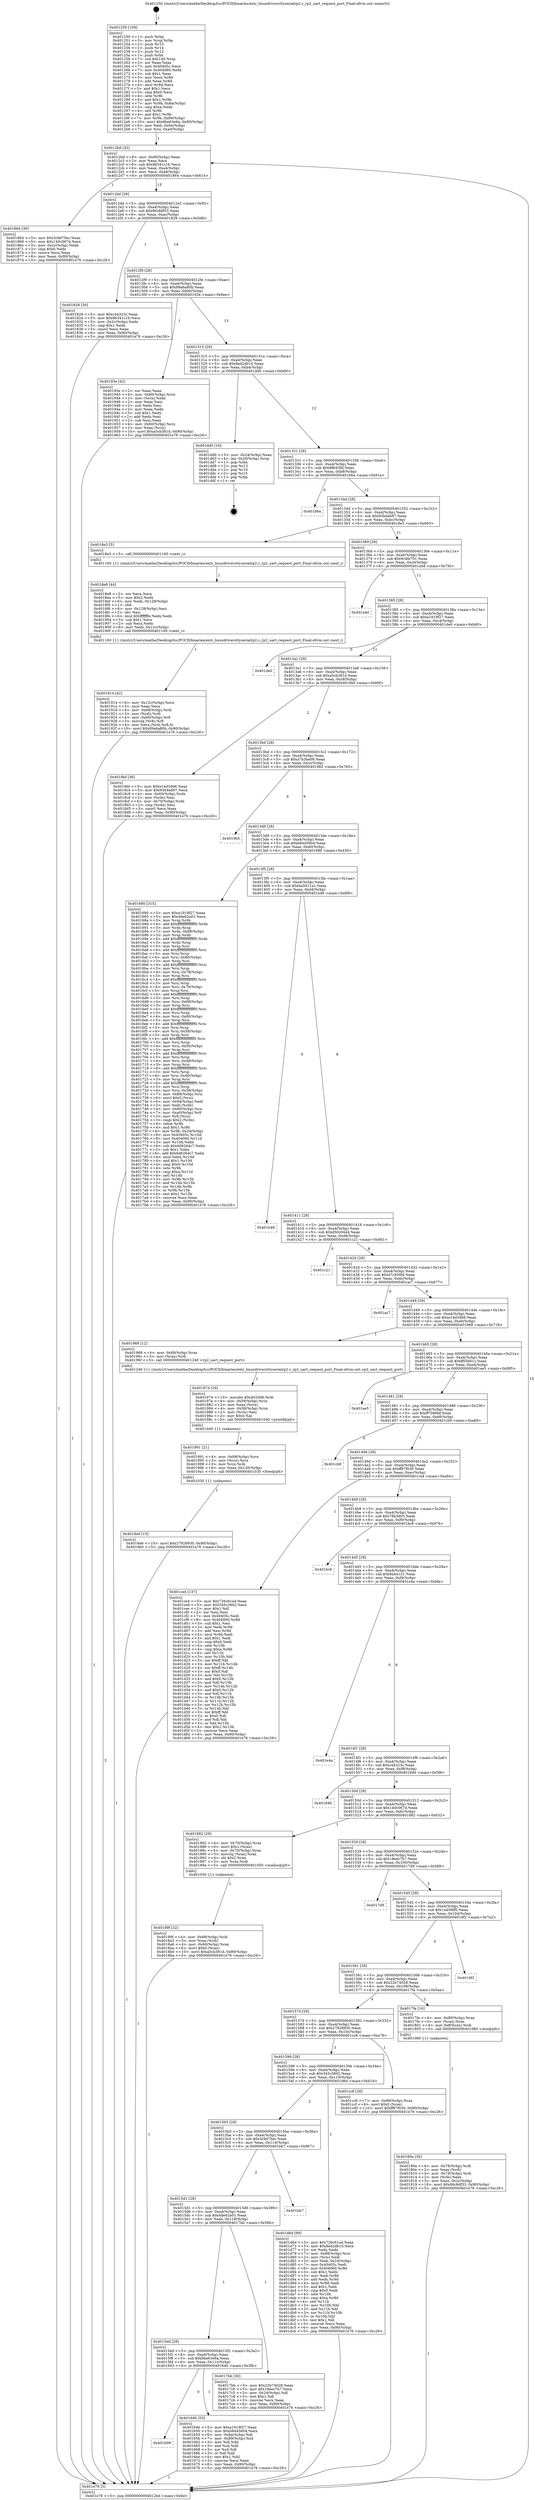 digraph "0x401250" {
  label = "0x401250 (/mnt/c/Users/mathe/Desktop/tcc/POCII/binaries/extr_linuxdriversttyserialrp2.c_rp2_uart_request_port_Final-ollvm.out::main(0))"
  labelloc = "t"
  node[shape=record]

  Entry [label="",width=0.3,height=0.3,shape=circle,fillcolor=black,style=filled]
  "0x4012bd" [label="{
     0x4012bd [32]\l
     | [instrs]\l
     &nbsp;&nbsp;0x4012bd \<+6\>: mov -0x90(%rbp),%eax\l
     &nbsp;&nbsp;0x4012c3 \<+2\>: mov %eax,%ecx\l
     &nbsp;&nbsp;0x4012c5 \<+6\>: sub $0x86341c16,%ecx\l
     &nbsp;&nbsp;0x4012cb \<+6\>: mov %eax,-0xa4(%rbp)\l
     &nbsp;&nbsp;0x4012d1 \<+6\>: mov %ecx,-0xa8(%rbp)\l
     &nbsp;&nbsp;0x4012d7 \<+6\>: je 0000000000401864 \<main+0x614\>\l
  }"]
  "0x401864" [label="{
     0x401864 [30]\l
     | [instrs]\l
     &nbsp;&nbsp;0x401864 \<+5\>: mov $0x3c9d75ec,%eax\l
     &nbsp;&nbsp;0x401869 \<+5\>: mov $0x140c067d,%ecx\l
     &nbsp;&nbsp;0x40186e \<+3\>: mov -0x2c(%rbp),%edx\l
     &nbsp;&nbsp;0x401871 \<+3\>: cmp $0x0,%edx\l
     &nbsp;&nbsp;0x401874 \<+3\>: cmove %ecx,%eax\l
     &nbsp;&nbsp;0x401877 \<+6\>: mov %eax,-0x90(%rbp)\l
     &nbsp;&nbsp;0x40187d \<+5\>: jmp 0000000000401e76 \<main+0xc26\>\l
  }"]
  "0x4012dd" [label="{
     0x4012dd [28]\l
     | [instrs]\l
     &nbsp;&nbsp;0x4012dd \<+5\>: jmp 00000000004012e2 \<main+0x92\>\l
     &nbsp;&nbsp;0x4012e2 \<+6\>: mov -0xa4(%rbp),%eax\l
     &nbsp;&nbsp;0x4012e8 \<+5\>: sub $0x86c8df33,%eax\l
     &nbsp;&nbsp;0x4012ed \<+6\>: mov %eax,-0xac(%rbp)\l
     &nbsp;&nbsp;0x4012f3 \<+6\>: je 0000000000401828 \<main+0x5d8\>\l
  }"]
  Exit [label="",width=0.3,height=0.3,shape=circle,fillcolor=black,style=filled,peripheries=2]
  "0x401828" [label="{
     0x401828 [30]\l
     | [instrs]\l
     &nbsp;&nbsp;0x401828 \<+5\>: mov $0xc44323c,%eax\l
     &nbsp;&nbsp;0x40182d \<+5\>: mov $0x86341c16,%ecx\l
     &nbsp;&nbsp;0x401832 \<+3\>: mov -0x2c(%rbp),%edx\l
     &nbsp;&nbsp;0x401835 \<+3\>: cmp $0x1,%edx\l
     &nbsp;&nbsp;0x401838 \<+3\>: cmovl %ecx,%eax\l
     &nbsp;&nbsp;0x40183b \<+6\>: mov %eax,-0x90(%rbp)\l
     &nbsp;&nbsp;0x401841 \<+5\>: jmp 0000000000401e76 \<main+0xc26\>\l
  }"]
  "0x4012f9" [label="{
     0x4012f9 [28]\l
     | [instrs]\l
     &nbsp;&nbsp;0x4012f9 \<+5\>: jmp 00000000004012fe \<main+0xae\>\l
     &nbsp;&nbsp;0x4012fe \<+6\>: mov -0xa4(%rbp),%eax\l
     &nbsp;&nbsp;0x401304 \<+5\>: sub $0x89a6a80b,%eax\l
     &nbsp;&nbsp;0x401309 \<+6\>: mov %eax,-0xb0(%rbp)\l
     &nbsp;&nbsp;0x40130f \<+6\>: je 000000000040193e \<main+0x6ee\>\l
  }"]
  "0x4019a6" [label="{
     0x4019a6 [15]\l
     | [instrs]\l
     &nbsp;&nbsp;0x4019a6 \<+10\>: movl $0x27928930,-0x90(%rbp)\l
     &nbsp;&nbsp;0x4019b0 \<+5\>: jmp 0000000000401e76 \<main+0xc26\>\l
  }"]
  "0x40193e" [label="{
     0x40193e [42]\l
     | [instrs]\l
     &nbsp;&nbsp;0x40193e \<+2\>: xor %eax,%eax\l
     &nbsp;&nbsp;0x401940 \<+4\>: mov -0x60(%rbp),%rcx\l
     &nbsp;&nbsp;0x401944 \<+2\>: mov (%rcx),%edx\l
     &nbsp;&nbsp;0x401946 \<+2\>: mov %eax,%esi\l
     &nbsp;&nbsp;0x401948 \<+2\>: sub %edx,%esi\l
     &nbsp;&nbsp;0x40194a \<+2\>: mov %eax,%edx\l
     &nbsp;&nbsp;0x40194c \<+3\>: sub $0x1,%edx\l
     &nbsp;&nbsp;0x40194f \<+2\>: add %edx,%esi\l
     &nbsp;&nbsp;0x401951 \<+2\>: sub %esi,%eax\l
     &nbsp;&nbsp;0x401953 \<+4\>: mov -0x60(%rbp),%rcx\l
     &nbsp;&nbsp;0x401957 \<+2\>: mov %eax,(%rcx)\l
     &nbsp;&nbsp;0x401959 \<+10\>: movl $0xa5cb381d,-0x90(%rbp)\l
     &nbsp;&nbsp;0x401963 \<+5\>: jmp 0000000000401e76 \<main+0xc26\>\l
  }"]
  "0x401315" [label="{
     0x401315 [28]\l
     | [instrs]\l
     &nbsp;&nbsp;0x401315 \<+5\>: jmp 000000000040131a \<main+0xca\>\l
     &nbsp;&nbsp;0x40131a \<+6\>: mov -0xa4(%rbp),%eax\l
     &nbsp;&nbsp;0x401320 \<+5\>: sub $0x8ed2db10,%eax\l
     &nbsp;&nbsp;0x401325 \<+6\>: mov %eax,-0xb4(%rbp)\l
     &nbsp;&nbsp;0x40132b \<+6\>: je 0000000000401dd0 \<main+0xb80\>\l
  }"]
  "0x401991" [label="{
     0x401991 [21]\l
     | [instrs]\l
     &nbsp;&nbsp;0x401991 \<+4\>: mov -0x68(%rbp),%rcx\l
     &nbsp;&nbsp;0x401995 \<+3\>: mov (%rcx),%rcx\l
     &nbsp;&nbsp;0x401998 \<+3\>: mov %rcx,%rdi\l
     &nbsp;&nbsp;0x40199b \<+6\>: mov %eax,-0x130(%rbp)\l
     &nbsp;&nbsp;0x4019a1 \<+5\>: call 0000000000401030 \<free@plt\>\l
     | [calls]\l
     &nbsp;&nbsp;0x401030 \{1\} (unknown)\l
  }"]
  "0x401dd0" [label="{
     0x401dd0 [16]\l
     | [instrs]\l
     &nbsp;&nbsp;0x401dd0 \<+3\>: mov -0x24(%rbp),%eax\l
     &nbsp;&nbsp;0x401dd3 \<+4\>: lea -0x20(%rbp),%rsp\l
     &nbsp;&nbsp;0x401dd7 \<+1\>: pop %rbx\l
     &nbsp;&nbsp;0x401dd8 \<+2\>: pop %r12\l
     &nbsp;&nbsp;0x401dda \<+2\>: pop %r14\l
     &nbsp;&nbsp;0x401ddc \<+2\>: pop %r15\l
     &nbsp;&nbsp;0x401dde \<+1\>: pop %rbp\l
     &nbsp;&nbsp;0x401ddf \<+1\>: ret\l
  }"]
  "0x401331" [label="{
     0x401331 [28]\l
     | [instrs]\l
     &nbsp;&nbsp;0x401331 \<+5\>: jmp 0000000000401336 \<main+0xe6\>\l
     &nbsp;&nbsp;0x401336 \<+6\>: mov -0xa4(%rbp),%eax\l
     &nbsp;&nbsp;0x40133c \<+5\>: sub $0x8ffc93fd,%eax\l
     &nbsp;&nbsp;0x401341 \<+6\>: mov %eax,-0xb8(%rbp)\l
     &nbsp;&nbsp;0x401347 \<+6\>: je 0000000000401b6a \<main+0x91a\>\l
  }"]
  "0x401974" [label="{
     0x401974 [29]\l
     | [instrs]\l
     &nbsp;&nbsp;0x401974 \<+10\>: movabs $0x4020d6,%rdi\l
     &nbsp;&nbsp;0x40197e \<+4\>: mov -0x58(%rbp),%rcx\l
     &nbsp;&nbsp;0x401982 \<+2\>: mov %eax,(%rcx)\l
     &nbsp;&nbsp;0x401984 \<+4\>: mov -0x58(%rbp),%rcx\l
     &nbsp;&nbsp;0x401988 \<+2\>: mov (%rcx),%esi\l
     &nbsp;&nbsp;0x40198a \<+2\>: mov $0x0,%al\l
     &nbsp;&nbsp;0x40198c \<+5\>: call 0000000000401040 \<printf@plt\>\l
     | [calls]\l
     &nbsp;&nbsp;0x401040 \{1\} (unknown)\l
  }"]
  "0x401b6a" [label="{
     0x401b6a\l
  }", style=dashed]
  "0x40134d" [label="{
     0x40134d [28]\l
     | [instrs]\l
     &nbsp;&nbsp;0x40134d \<+5\>: jmp 0000000000401352 \<main+0x102\>\l
     &nbsp;&nbsp;0x401352 \<+6\>: mov -0xa4(%rbp),%eax\l
     &nbsp;&nbsp;0x401358 \<+5\>: sub $0x93b4eb97,%eax\l
     &nbsp;&nbsp;0x40135d \<+6\>: mov %eax,-0xbc(%rbp)\l
     &nbsp;&nbsp;0x401363 \<+6\>: je 00000000004018e3 \<main+0x693\>\l
  }"]
  "0x401914" [label="{
     0x401914 [42]\l
     | [instrs]\l
     &nbsp;&nbsp;0x401914 \<+6\>: mov -0x12c(%rbp),%ecx\l
     &nbsp;&nbsp;0x40191a \<+3\>: imul %eax,%ecx\l
     &nbsp;&nbsp;0x40191d \<+4\>: mov -0x68(%rbp),%rdi\l
     &nbsp;&nbsp;0x401921 \<+3\>: mov (%rdi),%rdi\l
     &nbsp;&nbsp;0x401924 \<+4\>: mov -0x60(%rbp),%r8\l
     &nbsp;&nbsp;0x401928 \<+3\>: movslq (%r8),%r8\l
     &nbsp;&nbsp;0x40192b \<+4\>: mov %ecx,(%rdi,%r8,4)\l
     &nbsp;&nbsp;0x40192f \<+10\>: movl $0x89a6a80b,-0x90(%rbp)\l
     &nbsp;&nbsp;0x401939 \<+5\>: jmp 0000000000401e76 \<main+0xc26\>\l
  }"]
  "0x4018e3" [label="{
     0x4018e3 [5]\l
     | [instrs]\l
     &nbsp;&nbsp;0x4018e3 \<+5\>: call 0000000000401160 \<next_i\>\l
     | [calls]\l
     &nbsp;&nbsp;0x401160 \{1\} (/mnt/c/Users/mathe/Desktop/tcc/POCII/binaries/extr_linuxdriversttyserialrp2.c_rp2_uart_request_port_Final-ollvm.out::next_i)\l
  }"]
  "0x401369" [label="{
     0x401369 [28]\l
     | [instrs]\l
     &nbsp;&nbsp;0x401369 \<+5\>: jmp 000000000040136e \<main+0x11e\>\l
     &nbsp;&nbsp;0x40136e \<+6\>: mov -0xa4(%rbp),%eax\l
     &nbsp;&nbsp;0x401374 \<+5\>: sub $0x9c4fe701,%eax\l
     &nbsp;&nbsp;0x401379 \<+6\>: mov %eax,-0xc0(%rbp)\l
     &nbsp;&nbsp;0x40137f \<+6\>: je 0000000000401a4d \<main+0x7fd\>\l
  }"]
  "0x4018e8" [label="{
     0x4018e8 [44]\l
     | [instrs]\l
     &nbsp;&nbsp;0x4018e8 \<+2\>: xor %ecx,%ecx\l
     &nbsp;&nbsp;0x4018ea \<+5\>: mov $0x2,%edx\l
     &nbsp;&nbsp;0x4018ef \<+6\>: mov %edx,-0x128(%rbp)\l
     &nbsp;&nbsp;0x4018f5 \<+1\>: cltd\l
     &nbsp;&nbsp;0x4018f6 \<+6\>: mov -0x128(%rbp),%esi\l
     &nbsp;&nbsp;0x4018fc \<+2\>: idiv %esi\l
     &nbsp;&nbsp;0x4018fe \<+6\>: imul $0xfffffffe,%edx,%edx\l
     &nbsp;&nbsp;0x401904 \<+3\>: sub $0x1,%ecx\l
     &nbsp;&nbsp;0x401907 \<+2\>: sub %ecx,%edx\l
     &nbsp;&nbsp;0x401909 \<+6\>: mov %edx,-0x12c(%rbp)\l
     &nbsp;&nbsp;0x40190f \<+5\>: call 0000000000401160 \<next_i\>\l
     | [calls]\l
     &nbsp;&nbsp;0x401160 \{1\} (/mnt/c/Users/mathe/Desktop/tcc/POCII/binaries/extr_linuxdriversttyserialrp2.c_rp2_uart_request_port_Final-ollvm.out::next_i)\l
  }"]
  "0x401a4d" [label="{
     0x401a4d\l
  }", style=dashed]
  "0x401385" [label="{
     0x401385 [28]\l
     | [instrs]\l
     &nbsp;&nbsp;0x401385 \<+5\>: jmp 000000000040138a \<main+0x13a\>\l
     &nbsp;&nbsp;0x40138a \<+6\>: mov -0xa4(%rbp),%eax\l
     &nbsp;&nbsp;0x401390 \<+5\>: sub $0xa1919f27,%eax\l
     &nbsp;&nbsp;0x401395 \<+6\>: mov %eax,-0xc4(%rbp)\l
     &nbsp;&nbsp;0x40139b \<+6\>: je 0000000000401de0 \<main+0xb90\>\l
  }"]
  "0x40189f" [label="{
     0x40189f [32]\l
     | [instrs]\l
     &nbsp;&nbsp;0x40189f \<+4\>: mov -0x68(%rbp),%rdi\l
     &nbsp;&nbsp;0x4018a3 \<+3\>: mov %rax,(%rdi)\l
     &nbsp;&nbsp;0x4018a6 \<+4\>: mov -0x60(%rbp),%rax\l
     &nbsp;&nbsp;0x4018aa \<+6\>: movl $0x0,(%rax)\l
     &nbsp;&nbsp;0x4018b0 \<+10\>: movl $0xa5cb381d,-0x90(%rbp)\l
     &nbsp;&nbsp;0x4018ba \<+5\>: jmp 0000000000401e76 \<main+0xc26\>\l
  }"]
  "0x401de0" [label="{
     0x401de0\l
  }", style=dashed]
  "0x4013a1" [label="{
     0x4013a1 [28]\l
     | [instrs]\l
     &nbsp;&nbsp;0x4013a1 \<+5\>: jmp 00000000004013a6 \<main+0x156\>\l
     &nbsp;&nbsp;0x4013a6 \<+6\>: mov -0xa4(%rbp),%eax\l
     &nbsp;&nbsp;0x4013ac \<+5\>: sub $0xa5cb381d,%eax\l
     &nbsp;&nbsp;0x4013b1 \<+6\>: mov %eax,-0xc8(%rbp)\l
     &nbsp;&nbsp;0x4013b7 \<+6\>: je 00000000004018bf \<main+0x66f\>\l
  }"]
  "0x40180a" [label="{
     0x40180a [30]\l
     | [instrs]\l
     &nbsp;&nbsp;0x40180a \<+4\>: mov -0x78(%rbp),%rdi\l
     &nbsp;&nbsp;0x40180e \<+2\>: mov %eax,(%rdi)\l
     &nbsp;&nbsp;0x401810 \<+4\>: mov -0x78(%rbp),%rdi\l
     &nbsp;&nbsp;0x401814 \<+2\>: mov (%rdi),%eax\l
     &nbsp;&nbsp;0x401816 \<+3\>: mov %eax,-0x2c(%rbp)\l
     &nbsp;&nbsp;0x401819 \<+10\>: movl $0x86c8df33,-0x90(%rbp)\l
     &nbsp;&nbsp;0x401823 \<+5\>: jmp 0000000000401e76 \<main+0xc26\>\l
  }"]
  "0x4018bf" [label="{
     0x4018bf [36]\l
     | [instrs]\l
     &nbsp;&nbsp;0x4018bf \<+5\>: mov $0xe14d3466,%eax\l
     &nbsp;&nbsp;0x4018c4 \<+5\>: mov $0x93b4eb97,%ecx\l
     &nbsp;&nbsp;0x4018c9 \<+4\>: mov -0x60(%rbp),%rdx\l
     &nbsp;&nbsp;0x4018cd \<+2\>: mov (%rdx),%esi\l
     &nbsp;&nbsp;0x4018cf \<+4\>: mov -0x70(%rbp),%rdx\l
     &nbsp;&nbsp;0x4018d3 \<+2\>: cmp (%rdx),%esi\l
     &nbsp;&nbsp;0x4018d5 \<+3\>: cmovl %ecx,%eax\l
     &nbsp;&nbsp;0x4018d8 \<+6\>: mov %eax,-0x90(%rbp)\l
     &nbsp;&nbsp;0x4018de \<+5\>: jmp 0000000000401e76 \<main+0xc26\>\l
  }"]
  "0x4013bd" [label="{
     0x4013bd [28]\l
     | [instrs]\l
     &nbsp;&nbsp;0x4013bd \<+5\>: jmp 00000000004013c2 \<main+0x172\>\l
     &nbsp;&nbsp;0x4013c2 \<+6\>: mov -0xa4(%rbp),%eax\l
     &nbsp;&nbsp;0x4013c8 \<+5\>: sub $0xa7b3be09,%eax\l
     &nbsp;&nbsp;0x4013cd \<+6\>: mov %eax,-0xcc(%rbp)\l
     &nbsp;&nbsp;0x4013d3 \<+6\>: je 00000000004019b5 \<main+0x765\>\l
  }"]
  "0x401250" [label="{
     0x401250 [109]\l
     | [instrs]\l
     &nbsp;&nbsp;0x401250 \<+1\>: push %rbp\l
     &nbsp;&nbsp;0x401251 \<+3\>: mov %rsp,%rbp\l
     &nbsp;&nbsp;0x401254 \<+2\>: push %r15\l
     &nbsp;&nbsp;0x401256 \<+2\>: push %r14\l
     &nbsp;&nbsp;0x401258 \<+2\>: push %r12\l
     &nbsp;&nbsp;0x40125a \<+1\>: push %rbx\l
     &nbsp;&nbsp;0x40125b \<+7\>: sub $0x140,%rsp\l
     &nbsp;&nbsp;0x401262 \<+2\>: xor %eax,%eax\l
     &nbsp;&nbsp;0x401264 \<+7\>: mov 0x40405c,%ecx\l
     &nbsp;&nbsp;0x40126b \<+7\>: mov 0x404060,%edx\l
     &nbsp;&nbsp;0x401272 \<+3\>: sub $0x1,%eax\l
     &nbsp;&nbsp;0x401275 \<+3\>: mov %ecx,%r8d\l
     &nbsp;&nbsp;0x401278 \<+3\>: add %eax,%r8d\l
     &nbsp;&nbsp;0x40127b \<+4\>: imul %r8d,%ecx\l
     &nbsp;&nbsp;0x40127f \<+3\>: and $0x1,%ecx\l
     &nbsp;&nbsp;0x401282 \<+3\>: cmp $0x0,%ecx\l
     &nbsp;&nbsp;0x401285 \<+4\>: sete %r9b\l
     &nbsp;&nbsp;0x401289 \<+4\>: and $0x1,%r9b\l
     &nbsp;&nbsp;0x40128d \<+7\>: mov %r9b,-0x8a(%rbp)\l
     &nbsp;&nbsp;0x401294 \<+3\>: cmp $0xa,%edx\l
     &nbsp;&nbsp;0x401297 \<+4\>: setl %r9b\l
     &nbsp;&nbsp;0x40129b \<+4\>: and $0x1,%r9b\l
     &nbsp;&nbsp;0x40129f \<+7\>: mov %r9b,-0x89(%rbp)\l
     &nbsp;&nbsp;0x4012a6 \<+10\>: movl $0x6be63e6a,-0x90(%rbp)\l
     &nbsp;&nbsp;0x4012b0 \<+6\>: mov %edi,-0x94(%rbp)\l
     &nbsp;&nbsp;0x4012b6 \<+7\>: mov %rsi,-0xa0(%rbp)\l
  }"]
  "0x4019b5" [label="{
     0x4019b5\l
  }", style=dashed]
  "0x4013d9" [label="{
     0x4013d9 [28]\l
     | [instrs]\l
     &nbsp;&nbsp;0x4013d9 \<+5\>: jmp 00000000004013de \<main+0x18e\>\l
     &nbsp;&nbsp;0x4013de \<+6\>: mov -0xa4(%rbp),%eax\l
     &nbsp;&nbsp;0x4013e4 \<+5\>: sub $0xb8445604,%eax\l
     &nbsp;&nbsp;0x4013e9 \<+6\>: mov %eax,-0xd0(%rbp)\l
     &nbsp;&nbsp;0x4013ef \<+6\>: je 0000000000401680 \<main+0x430\>\l
  }"]
  "0x401e76" [label="{
     0x401e76 [5]\l
     | [instrs]\l
     &nbsp;&nbsp;0x401e76 \<+5\>: jmp 00000000004012bd \<main+0x6d\>\l
  }"]
  "0x401680" [label="{
     0x401680 [315]\l
     | [instrs]\l
     &nbsp;&nbsp;0x401680 \<+5\>: mov $0xa1919f27,%eax\l
     &nbsp;&nbsp;0x401685 \<+5\>: mov $0x4de62a01,%ecx\l
     &nbsp;&nbsp;0x40168a \<+3\>: mov %rsp,%rdx\l
     &nbsp;&nbsp;0x40168d \<+4\>: add $0xfffffffffffffff0,%rdx\l
     &nbsp;&nbsp;0x401691 \<+3\>: mov %rdx,%rsp\l
     &nbsp;&nbsp;0x401694 \<+7\>: mov %rdx,-0x88(%rbp)\l
     &nbsp;&nbsp;0x40169b \<+3\>: mov %rsp,%rdx\l
     &nbsp;&nbsp;0x40169e \<+4\>: add $0xfffffffffffffff0,%rdx\l
     &nbsp;&nbsp;0x4016a2 \<+3\>: mov %rdx,%rsp\l
     &nbsp;&nbsp;0x4016a5 \<+3\>: mov %rsp,%rsi\l
     &nbsp;&nbsp;0x4016a8 \<+4\>: add $0xfffffffffffffff0,%rsi\l
     &nbsp;&nbsp;0x4016ac \<+3\>: mov %rsi,%rsp\l
     &nbsp;&nbsp;0x4016af \<+4\>: mov %rsi,-0x80(%rbp)\l
     &nbsp;&nbsp;0x4016b3 \<+3\>: mov %rsp,%rsi\l
     &nbsp;&nbsp;0x4016b6 \<+4\>: add $0xfffffffffffffff0,%rsi\l
     &nbsp;&nbsp;0x4016ba \<+3\>: mov %rsi,%rsp\l
     &nbsp;&nbsp;0x4016bd \<+4\>: mov %rsi,-0x78(%rbp)\l
     &nbsp;&nbsp;0x4016c1 \<+3\>: mov %rsp,%rsi\l
     &nbsp;&nbsp;0x4016c4 \<+4\>: add $0xfffffffffffffff0,%rsi\l
     &nbsp;&nbsp;0x4016c8 \<+3\>: mov %rsi,%rsp\l
     &nbsp;&nbsp;0x4016cb \<+4\>: mov %rsi,-0x70(%rbp)\l
     &nbsp;&nbsp;0x4016cf \<+3\>: mov %rsp,%rsi\l
     &nbsp;&nbsp;0x4016d2 \<+4\>: add $0xfffffffffffffff0,%rsi\l
     &nbsp;&nbsp;0x4016d6 \<+3\>: mov %rsi,%rsp\l
     &nbsp;&nbsp;0x4016d9 \<+4\>: mov %rsi,-0x68(%rbp)\l
     &nbsp;&nbsp;0x4016dd \<+3\>: mov %rsp,%rsi\l
     &nbsp;&nbsp;0x4016e0 \<+4\>: add $0xfffffffffffffff0,%rsi\l
     &nbsp;&nbsp;0x4016e4 \<+3\>: mov %rsi,%rsp\l
     &nbsp;&nbsp;0x4016e7 \<+4\>: mov %rsi,-0x60(%rbp)\l
     &nbsp;&nbsp;0x4016eb \<+3\>: mov %rsp,%rsi\l
     &nbsp;&nbsp;0x4016ee \<+4\>: add $0xfffffffffffffff0,%rsi\l
     &nbsp;&nbsp;0x4016f2 \<+3\>: mov %rsi,%rsp\l
     &nbsp;&nbsp;0x4016f5 \<+4\>: mov %rsi,-0x58(%rbp)\l
     &nbsp;&nbsp;0x4016f9 \<+3\>: mov %rsp,%rsi\l
     &nbsp;&nbsp;0x4016fc \<+4\>: add $0xfffffffffffffff0,%rsi\l
     &nbsp;&nbsp;0x401700 \<+3\>: mov %rsi,%rsp\l
     &nbsp;&nbsp;0x401703 \<+4\>: mov %rsi,-0x50(%rbp)\l
     &nbsp;&nbsp;0x401707 \<+3\>: mov %rsp,%rsi\l
     &nbsp;&nbsp;0x40170a \<+4\>: add $0xfffffffffffffff0,%rsi\l
     &nbsp;&nbsp;0x40170e \<+3\>: mov %rsi,%rsp\l
     &nbsp;&nbsp;0x401711 \<+4\>: mov %rsi,-0x48(%rbp)\l
     &nbsp;&nbsp;0x401715 \<+3\>: mov %rsp,%rsi\l
     &nbsp;&nbsp;0x401718 \<+4\>: add $0xfffffffffffffff0,%rsi\l
     &nbsp;&nbsp;0x40171c \<+3\>: mov %rsi,%rsp\l
     &nbsp;&nbsp;0x40171f \<+4\>: mov %rsi,-0x40(%rbp)\l
     &nbsp;&nbsp;0x401723 \<+3\>: mov %rsp,%rsi\l
     &nbsp;&nbsp;0x401726 \<+4\>: add $0xfffffffffffffff0,%rsi\l
     &nbsp;&nbsp;0x40172a \<+3\>: mov %rsi,%rsp\l
     &nbsp;&nbsp;0x40172d \<+4\>: mov %rsi,-0x38(%rbp)\l
     &nbsp;&nbsp;0x401731 \<+7\>: mov -0x88(%rbp),%rsi\l
     &nbsp;&nbsp;0x401738 \<+6\>: movl $0x0,(%rsi)\l
     &nbsp;&nbsp;0x40173e \<+6\>: mov -0x94(%rbp),%edi\l
     &nbsp;&nbsp;0x401744 \<+2\>: mov %edi,(%rdx)\l
     &nbsp;&nbsp;0x401746 \<+4\>: mov -0x80(%rbp),%rsi\l
     &nbsp;&nbsp;0x40174a \<+7\>: mov -0xa0(%rbp),%r8\l
     &nbsp;&nbsp;0x401751 \<+3\>: mov %r8,(%rsi)\l
     &nbsp;&nbsp;0x401754 \<+3\>: cmpl $0x2,(%rdx)\l
     &nbsp;&nbsp;0x401757 \<+4\>: setne %r9b\l
     &nbsp;&nbsp;0x40175b \<+4\>: and $0x1,%r9b\l
     &nbsp;&nbsp;0x40175f \<+4\>: mov %r9b,-0x2d(%rbp)\l
     &nbsp;&nbsp;0x401763 \<+8\>: mov 0x40405c,%r10d\l
     &nbsp;&nbsp;0x40176b \<+8\>: mov 0x404060,%r11d\l
     &nbsp;&nbsp;0x401773 \<+3\>: mov %r10d,%ebx\l
     &nbsp;&nbsp;0x401776 \<+6\>: sub $0x6d6264c7,%ebx\l
     &nbsp;&nbsp;0x40177c \<+3\>: sub $0x1,%ebx\l
     &nbsp;&nbsp;0x40177f \<+6\>: add $0x6d6264c7,%ebx\l
     &nbsp;&nbsp;0x401785 \<+4\>: imul %ebx,%r10d\l
     &nbsp;&nbsp;0x401789 \<+4\>: and $0x1,%r10d\l
     &nbsp;&nbsp;0x40178d \<+4\>: cmp $0x0,%r10d\l
     &nbsp;&nbsp;0x401791 \<+4\>: sete %r9b\l
     &nbsp;&nbsp;0x401795 \<+4\>: cmp $0xa,%r11d\l
     &nbsp;&nbsp;0x401799 \<+4\>: setl %r14b\l
     &nbsp;&nbsp;0x40179d \<+3\>: mov %r9b,%r15b\l
     &nbsp;&nbsp;0x4017a0 \<+3\>: and %r14b,%r15b\l
     &nbsp;&nbsp;0x4017a3 \<+3\>: xor %r14b,%r9b\l
     &nbsp;&nbsp;0x4017a6 \<+3\>: or %r9b,%r15b\l
     &nbsp;&nbsp;0x4017a9 \<+4\>: test $0x1,%r15b\l
     &nbsp;&nbsp;0x4017ad \<+3\>: cmovne %ecx,%eax\l
     &nbsp;&nbsp;0x4017b0 \<+6\>: mov %eax,-0x90(%rbp)\l
     &nbsp;&nbsp;0x4017b6 \<+5\>: jmp 0000000000401e76 \<main+0xc26\>\l
  }"]
  "0x4013f5" [label="{
     0x4013f5 [28]\l
     | [instrs]\l
     &nbsp;&nbsp;0x4013f5 \<+5\>: jmp 00000000004013fa \<main+0x1aa\>\l
     &nbsp;&nbsp;0x4013fa \<+6\>: mov -0xa4(%rbp),%eax\l
     &nbsp;&nbsp;0x401400 \<+5\>: sub $0xba5911a1,%eax\l
     &nbsp;&nbsp;0x401405 \<+6\>: mov %eax,-0xd4(%rbp)\l
     &nbsp;&nbsp;0x40140b \<+6\>: je 0000000000401b48 \<main+0x8f8\>\l
  }"]
  "0x401609" [label="{
     0x401609\l
  }", style=dashed]
  "0x401b48" [label="{
     0x401b48\l
  }", style=dashed]
  "0x401411" [label="{
     0x401411 [28]\l
     | [instrs]\l
     &nbsp;&nbsp;0x401411 \<+5\>: jmp 0000000000401416 \<main+0x1c6\>\l
     &nbsp;&nbsp;0x401416 \<+6\>: mov -0xa4(%rbp),%eax\l
     &nbsp;&nbsp;0x40141c \<+5\>: sub $0xd50c0444,%eax\l
     &nbsp;&nbsp;0x401421 \<+6\>: mov %eax,-0xd8(%rbp)\l
     &nbsp;&nbsp;0x401427 \<+6\>: je 0000000000401c21 \<main+0x9d1\>\l
  }"]
  "0x40164b" [label="{
     0x40164b [53]\l
     | [instrs]\l
     &nbsp;&nbsp;0x40164b \<+5\>: mov $0xa1919f27,%eax\l
     &nbsp;&nbsp;0x401650 \<+5\>: mov $0xb8445604,%ecx\l
     &nbsp;&nbsp;0x401655 \<+6\>: mov -0x8a(%rbp),%dl\l
     &nbsp;&nbsp;0x40165b \<+7\>: mov -0x89(%rbp),%sil\l
     &nbsp;&nbsp;0x401662 \<+3\>: mov %dl,%dil\l
     &nbsp;&nbsp;0x401665 \<+3\>: and %sil,%dil\l
     &nbsp;&nbsp;0x401668 \<+3\>: xor %sil,%dl\l
     &nbsp;&nbsp;0x40166b \<+3\>: or %dl,%dil\l
     &nbsp;&nbsp;0x40166e \<+4\>: test $0x1,%dil\l
     &nbsp;&nbsp;0x401672 \<+3\>: cmovne %ecx,%eax\l
     &nbsp;&nbsp;0x401675 \<+6\>: mov %eax,-0x90(%rbp)\l
     &nbsp;&nbsp;0x40167b \<+5\>: jmp 0000000000401e76 \<main+0xc26\>\l
  }"]
  "0x401c21" [label="{
     0x401c21\l
  }", style=dashed]
  "0x40142d" [label="{
     0x40142d [28]\l
     | [instrs]\l
     &nbsp;&nbsp;0x40142d \<+5\>: jmp 0000000000401432 \<main+0x1e2\>\l
     &nbsp;&nbsp;0x401432 \<+6\>: mov -0xa4(%rbp),%eax\l
     &nbsp;&nbsp;0x401438 \<+5\>: sub $0xd7c950f4,%eax\l
     &nbsp;&nbsp;0x40143d \<+6\>: mov %eax,-0xdc(%rbp)\l
     &nbsp;&nbsp;0x401443 \<+6\>: je 0000000000401ac7 \<main+0x877\>\l
  }"]
  "0x4015ed" [label="{
     0x4015ed [28]\l
     | [instrs]\l
     &nbsp;&nbsp;0x4015ed \<+5\>: jmp 00000000004015f2 \<main+0x3a2\>\l
     &nbsp;&nbsp;0x4015f2 \<+6\>: mov -0xa4(%rbp),%eax\l
     &nbsp;&nbsp;0x4015f8 \<+5\>: sub $0x6be63e6a,%eax\l
     &nbsp;&nbsp;0x4015fd \<+6\>: mov %eax,-0x11c(%rbp)\l
     &nbsp;&nbsp;0x401603 \<+6\>: je 000000000040164b \<main+0x3fb\>\l
  }"]
  "0x401ac7" [label="{
     0x401ac7\l
  }", style=dashed]
  "0x401449" [label="{
     0x401449 [28]\l
     | [instrs]\l
     &nbsp;&nbsp;0x401449 \<+5\>: jmp 000000000040144e \<main+0x1fe\>\l
     &nbsp;&nbsp;0x40144e \<+6\>: mov -0xa4(%rbp),%eax\l
     &nbsp;&nbsp;0x401454 \<+5\>: sub $0xe14d3466,%eax\l
     &nbsp;&nbsp;0x401459 \<+6\>: mov %eax,-0xe0(%rbp)\l
     &nbsp;&nbsp;0x40145f \<+6\>: je 0000000000401968 \<main+0x718\>\l
  }"]
  "0x4017bb" [label="{
     0x4017bb [30]\l
     | [instrs]\l
     &nbsp;&nbsp;0x4017bb \<+5\>: mov $0x22b74028,%eax\l
     &nbsp;&nbsp;0x4017c0 \<+5\>: mov $0x18eec7b7,%ecx\l
     &nbsp;&nbsp;0x4017c5 \<+3\>: mov -0x2d(%rbp),%dl\l
     &nbsp;&nbsp;0x4017c8 \<+3\>: test $0x1,%dl\l
     &nbsp;&nbsp;0x4017cb \<+3\>: cmovne %ecx,%eax\l
     &nbsp;&nbsp;0x4017ce \<+6\>: mov %eax,-0x90(%rbp)\l
     &nbsp;&nbsp;0x4017d4 \<+5\>: jmp 0000000000401e76 \<main+0xc26\>\l
  }"]
  "0x401968" [label="{
     0x401968 [12]\l
     | [instrs]\l
     &nbsp;&nbsp;0x401968 \<+4\>: mov -0x68(%rbp),%rax\l
     &nbsp;&nbsp;0x40196c \<+3\>: mov (%rax),%rdi\l
     &nbsp;&nbsp;0x40196f \<+5\>: call 0000000000401240 \<rp2_uart_request_port\>\l
     | [calls]\l
     &nbsp;&nbsp;0x401240 \{1\} (/mnt/c/Users/mathe/Desktop/tcc/POCII/binaries/extr_linuxdriversttyserialrp2.c_rp2_uart_request_port_Final-ollvm.out::rp2_uart_request_port)\l
  }"]
  "0x401465" [label="{
     0x401465 [28]\l
     | [instrs]\l
     &nbsp;&nbsp;0x401465 \<+5\>: jmp 000000000040146a \<main+0x21a\>\l
     &nbsp;&nbsp;0x40146a \<+6\>: mov -0xa4(%rbp),%eax\l
     &nbsp;&nbsp;0x401470 \<+5\>: sub $0xff55b01c,%eax\l
     &nbsp;&nbsp;0x401475 \<+6\>: mov %eax,-0xe4(%rbp)\l
     &nbsp;&nbsp;0x40147b \<+6\>: je 0000000000401ae5 \<main+0x895\>\l
  }"]
  "0x4015d1" [label="{
     0x4015d1 [28]\l
     | [instrs]\l
     &nbsp;&nbsp;0x4015d1 \<+5\>: jmp 00000000004015d6 \<main+0x386\>\l
     &nbsp;&nbsp;0x4015d6 \<+6\>: mov -0xa4(%rbp),%eax\l
     &nbsp;&nbsp;0x4015dc \<+5\>: sub $0x4de62a01,%eax\l
     &nbsp;&nbsp;0x4015e1 \<+6\>: mov %eax,-0x118(%rbp)\l
     &nbsp;&nbsp;0x4015e7 \<+6\>: je 00000000004017bb \<main+0x56b\>\l
  }"]
  "0x401ae5" [label="{
     0x401ae5\l
  }", style=dashed]
  "0x401481" [label="{
     0x401481 [28]\l
     | [instrs]\l
     &nbsp;&nbsp;0x401481 \<+5\>: jmp 0000000000401486 \<main+0x236\>\l
     &nbsp;&nbsp;0x401486 \<+6\>: mov -0xa4(%rbp),%eax\l
     &nbsp;&nbsp;0x40148c \<+5\>: sub $0xff7086bf,%eax\l
     &nbsp;&nbsp;0x401491 \<+6\>: mov %eax,-0xe8(%rbp)\l
     &nbsp;&nbsp;0x401497 \<+6\>: je 0000000000401cb9 \<main+0xa69\>\l
  }"]
  "0x401bb7" [label="{
     0x401bb7\l
  }", style=dashed]
  "0x401cb9" [label="{
     0x401cb9\l
  }", style=dashed]
  "0x40149d" [label="{
     0x40149d [28]\l
     | [instrs]\l
     &nbsp;&nbsp;0x40149d \<+5\>: jmp 00000000004014a2 \<main+0x252\>\l
     &nbsp;&nbsp;0x4014a2 \<+6\>: mov -0xa4(%rbp),%eax\l
     &nbsp;&nbsp;0x4014a8 \<+5\>: sub $0xff97f030,%eax\l
     &nbsp;&nbsp;0x4014ad \<+6\>: mov %eax,-0xec(%rbp)\l
     &nbsp;&nbsp;0x4014b3 \<+6\>: je 0000000000401ce4 \<main+0xa94\>\l
  }"]
  "0x4015b5" [label="{
     0x4015b5 [28]\l
     | [instrs]\l
     &nbsp;&nbsp;0x4015b5 \<+5\>: jmp 00000000004015ba \<main+0x36a\>\l
     &nbsp;&nbsp;0x4015ba \<+6\>: mov -0xa4(%rbp),%eax\l
     &nbsp;&nbsp;0x4015c0 \<+5\>: sub $0x3c9d75ec,%eax\l
     &nbsp;&nbsp;0x4015c5 \<+6\>: mov %eax,-0x114(%rbp)\l
     &nbsp;&nbsp;0x4015cb \<+6\>: je 0000000000401bb7 \<main+0x967\>\l
  }"]
  "0x401ce4" [label="{
     0x401ce4 [137]\l
     | [instrs]\l
     &nbsp;&nbsp;0x401ce4 \<+5\>: mov $0x726c61a4,%eax\l
     &nbsp;&nbsp;0x401ce9 \<+5\>: mov $0x345c3602,%ecx\l
     &nbsp;&nbsp;0x401cee \<+2\>: mov $0x1,%dl\l
     &nbsp;&nbsp;0x401cf0 \<+2\>: xor %esi,%esi\l
     &nbsp;&nbsp;0x401cf2 \<+7\>: mov 0x40405c,%edi\l
     &nbsp;&nbsp;0x401cf9 \<+8\>: mov 0x404060,%r8d\l
     &nbsp;&nbsp;0x401d01 \<+3\>: sub $0x1,%esi\l
     &nbsp;&nbsp;0x401d04 \<+3\>: mov %edi,%r9d\l
     &nbsp;&nbsp;0x401d07 \<+3\>: add %esi,%r9d\l
     &nbsp;&nbsp;0x401d0a \<+4\>: imul %r9d,%edi\l
     &nbsp;&nbsp;0x401d0e \<+3\>: and $0x1,%edi\l
     &nbsp;&nbsp;0x401d11 \<+3\>: cmp $0x0,%edi\l
     &nbsp;&nbsp;0x401d14 \<+4\>: sete %r10b\l
     &nbsp;&nbsp;0x401d18 \<+4\>: cmp $0xa,%r8d\l
     &nbsp;&nbsp;0x401d1c \<+4\>: setl %r11b\l
     &nbsp;&nbsp;0x401d20 \<+3\>: mov %r10b,%bl\l
     &nbsp;&nbsp;0x401d23 \<+3\>: xor $0xff,%bl\l
     &nbsp;&nbsp;0x401d26 \<+3\>: mov %r11b,%r14b\l
     &nbsp;&nbsp;0x401d29 \<+4\>: xor $0xff,%r14b\l
     &nbsp;&nbsp;0x401d2d \<+3\>: xor $0x0,%dl\l
     &nbsp;&nbsp;0x401d30 \<+3\>: mov %bl,%r15b\l
     &nbsp;&nbsp;0x401d33 \<+4\>: and $0x0,%r15b\l
     &nbsp;&nbsp;0x401d37 \<+3\>: and %dl,%r10b\l
     &nbsp;&nbsp;0x401d3a \<+3\>: mov %r14b,%r12b\l
     &nbsp;&nbsp;0x401d3d \<+4\>: and $0x0,%r12b\l
     &nbsp;&nbsp;0x401d41 \<+3\>: and %dl,%r11b\l
     &nbsp;&nbsp;0x401d44 \<+3\>: or %r10b,%r15b\l
     &nbsp;&nbsp;0x401d47 \<+3\>: or %r11b,%r12b\l
     &nbsp;&nbsp;0x401d4a \<+3\>: xor %r12b,%r15b\l
     &nbsp;&nbsp;0x401d4d \<+3\>: or %r14b,%bl\l
     &nbsp;&nbsp;0x401d50 \<+3\>: xor $0xff,%bl\l
     &nbsp;&nbsp;0x401d53 \<+3\>: or $0x0,%dl\l
     &nbsp;&nbsp;0x401d56 \<+2\>: and %dl,%bl\l
     &nbsp;&nbsp;0x401d58 \<+3\>: or %bl,%r15b\l
     &nbsp;&nbsp;0x401d5b \<+4\>: test $0x1,%r15b\l
     &nbsp;&nbsp;0x401d5f \<+3\>: cmovne %ecx,%eax\l
     &nbsp;&nbsp;0x401d62 \<+6\>: mov %eax,-0x90(%rbp)\l
     &nbsp;&nbsp;0x401d68 \<+5\>: jmp 0000000000401e76 \<main+0xc26\>\l
  }"]
  "0x4014b9" [label="{
     0x4014b9 [28]\l
     | [instrs]\l
     &nbsp;&nbsp;0x4014b9 \<+5\>: jmp 00000000004014be \<main+0x26e\>\l
     &nbsp;&nbsp;0x4014be \<+6\>: mov -0xa4(%rbp),%eax\l
     &nbsp;&nbsp;0x4014c4 \<+5\>: sub $0x78b3d03,%eax\l
     &nbsp;&nbsp;0x4014c9 \<+6\>: mov %eax,-0xf0(%rbp)\l
     &nbsp;&nbsp;0x4014cf \<+6\>: je 0000000000401bc6 \<main+0x976\>\l
  }"]
  "0x401d6d" [label="{
     0x401d6d [99]\l
     | [instrs]\l
     &nbsp;&nbsp;0x401d6d \<+5\>: mov $0x726c61a4,%eax\l
     &nbsp;&nbsp;0x401d72 \<+5\>: mov $0x8ed2db10,%ecx\l
     &nbsp;&nbsp;0x401d77 \<+2\>: xor %edx,%edx\l
     &nbsp;&nbsp;0x401d79 \<+7\>: mov -0x88(%rbp),%rsi\l
     &nbsp;&nbsp;0x401d80 \<+2\>: mov (%rsi),%edi\l
     &nbsp;&nbsp;0x401d82 \<+3\>: mov %edi,-0x24(%rbp)\l
     &nbsp;&nbsp;0x401d85 \<+7\>: mov 0x40405c,%edi\l
     &nbsp;&nbsp;0x401d8c \<+8\>: mov 0x404060,%r8d\l
     &nbsp;&nbsp;0x401d94 \<+3\>: sub $0x1,%edx\l
     &nbsp;&nbsp;0x401d97 \<+3\>: mov %edi,%r9d\l
     &nbsp;&nbsp;0x401d9a \<+3\>: add %edx,%r9d\l
     &nbsp;&nbsp;0x401d9d \<+4\>: imul %r9d,%edi\l
     &nbsp;&nbsp;0x401da1 \<+3\>: and $0x1,%edi\l
     &nbsp;&nbsp;0x401da4 \<+3\>: cmp $0x0,%edi\l
     &nbsp;&nbsp;0x401da7 \<+4\>: sete %r10b\l
     &nbsp;&nbsp;0x401dab \<+4\>: cmp $0xa,%r8d\l
     &nbsp;&nbsp;0x401daf \<+4\>: setl %r11b\l
     &nbsp;&nbsp;0x401db3 \<+3\>: mov %r10b,%bl\l
     &nbsp;&nbsp;0x401db6 \<+3\>: and %r11b,%bl\l
     &nbsp;&nbsp;0x401db9 \<+3\>: xor %r11b,%r10b\l
     &nbsp;&nbsp;0x401dbc \<+3\>: or %r10b,%bl\l
     &nbsp;&nbsp;0x401dbf \<+3\>: test $0x1,%bl\l
     &nbsp;&nbsp;0x401dc2 \<+3\>: cmovne %ecx,%eax\l
     &nbsp;&nbsp;0x401dc5 \<+6\>: mov %eax,-0x90(%rbp)\l
     &nbsp;&nbsp;0x401dcb \<+5\>: jmp 0000000000401e76 \<main+0xc26\>\l
  }"]
  "0x401bc6" [label="{
     0x401bc6\l
  }", style=dashed]
  "0x4014d5" [label="{
     0x4014d5 [28]\l
     | [instrs]\l
     &nbsp;&nbsp;0x4014d5 \<+5\>: jmp 00000000004014da \<main+0x28a\>\l
     &nbsp;&nbsp;0x4014da \<+6\>: mov -0xa4(%rbp),%eax\l
     &nbsp;&nbsp;0x4014e0 \<+5\>: sub $0x8a44121,%eax\l
     &nbsp;&nbsp;0x4014e5 \<+6\>: mov %eax,-0xf4(%rbp)\l
     &nbsp;&nbsp;0x4014eb \<+6\>: je 0000000000401e4a \<main+0xbfa\>\l
  }"]
  "0x401599" [label="{
     0x401599 [28]\l
     | [instrs]\l
     &nbsp;&nbsp;0x401599 \<+5\>: jmp 000000000040159e \<main+0x34e\>\l
     &nbsp;&nbsp;0x40159e \<+6\>: mov -0xa4(%rbp),%eax\l
     &nbsp;&nbsp;0x4015a4 \<+5\>: sub $0x345c3602,%eax\l
     &nbsp;&nbsp;0x4015a9 \<+6\>: mov %eax,-0x110(%rbp)\l
     &nbsp;&nbsp;0x4015af \<+6\>: je 0000000000401d6d \<main+0xb1d\>\l
  }"]
  "0x401e4a" [label="{
     0x401e4a\l
  }", style=dashed]
  "0x4014f1" [label="{
     0x4014f1 [28]\l
     | [instrs]\l
     &nbsp;&nbsp;0x4014f1 \<+5\>: jmp 00000000004014f6 \<main+0x2a6\>\l
     &nbsp;&nbsp;0x4014f6 \<+6\>: mov -0xa4(%rbp),%eax\l
     &nbsp;&nbsp;0x4014fc \<+5\>: sub $0xc44323c,%eax\l
     &nbsp;&nbsp;0x401501 \<+6\>: mov %eax,-0xf8(%rbp)\l
     &nbsp;&nbsp;0x401507 \<+6\>: je 0000000000401846 \<main+0x5f6\>\l
  }"]
  "0x401cc8" [label="{
     0x401cc8 [28]\l
     | [instrs]\l
     &nbsp;&nbsp;0x401cc8 \<+7\>: mov -0x88(%rbp),%rax\l
     &nbsp;&nbsp;0x401ccf \<+6\>: movl $0x0,(%rax)\l
     &nbsp;&nbsp;0x401cd5 \<+10\>: movl $0xff97f030,-0x90(%rbp)\l
     &nbsp;&nbsp;0x401cdf \<+5\>: jmp 0000000000401e76 \<main+0xc26\>\l
  }"]
  "0x401846" [label="{
     0x401846\l
  }", style=dashed]
  "0x40150d" [label="{
     0x40150d [28]\l
     | [instrs]\l
     &nbsp;&nbsp;0x40150d \<+5\>: jmp 0000000000401512 \<main+0x2c2\>\l
     &nbsp;&nbsp;0x401512 \<+6\>: mov -0xa4(%rbp),%eax\l
     &nbsp;&nbsp;0x401518 \<+5\>: sub $0x140c067d,%eax\l
     &nbsp;&nbsp;0x40151d \<+6\>: mov %eax,-0xfc(%rbp)\l
     &nbsp;&nbsp;0x401523 \<+6\>: je 0000000000401882 \<main+0x632\>\l
  }"]
  "0x40157d" [label="{
     0x40157d [28]\l
     | [instrs]\l
     &nbsp;&nbsp;0x40157d \<+5\>: jmp 0000000000401582 \<main+0x332\>\l
     &nbsp;&nbsp;0x401582 \<+6\>: mov -0xa4(%rbp),%eax\l
     &nbsp;&nbsp;0x401588 \<+5\>: sub $0x27928930,%eax\l
     &nbsp;&nbsp;0x40158d \<+6\>: mov %eax,-0x10c(%rbp)\l
     &nbsp;&nbsp;0x401593 \<+6\>: je 0000000000401cc8 \<main+0xa78\>\l
  }"]
  "0x401882" [label="{
     0x401882 [29]\l
     | [instrs]\l
     &nbsp;&nbsp;0x401882 \<+4\>: mov -0x70(%rbp),%rax\l
     &nbsp;&nbsp;0x401886 \<+6\>: movl $0x1,(%rax)\l
     &nbsp;&nbsp;0x40188c \<+4\>: mov -0x70(%rbp),%rax\l
     &nbsp;&nbsp;0x401890 \<+3\>: movslq (%rax),%rax\l
     &nbsp;&nbsp;0x401893 \<+4\>: shl $0x2,%rax\l
     &nbsp;&nbsp;0x401897 \<+3\>: mov %rax,%rdi\l
     &nbsp;&nbsp;0x40189a \<+5\>: call 0000000000401050 \<malloc@plt\>\l
     | [calls]\l
     &nbsp;&nbsp;0x401050 \{1\} (unknown)\l
  }"]
  "0x401529" [label="{
     0x401529 [28]\l
     | [instrs]\l
     &nbsp;&nbsp;0x401529 \<+5\>: jmp 000000000040152e \<main+0x2de\>\l
     &nbsp;&nbsp;0x40152e \<+6\>: mov -0xa4(%rbp),%eax\l
     &nbsp;&nbsp;0x401534 \<+5\>: sub $0x18eec7b7,%eax\l
     &nbsp;&nbsp;0x401539 \<+6\>: mov %eax,-0x100(%rbp)\l
     &nbsp;&nbsp;0x40153f \<+6\>: je 00000000004017d9 \<main+0x589\>\l
  }"]
  "0x4017fa" [label="{
     0x4017fa [16]\l
     | [instrs]\l
     &nbsp;&nbsp;0x4017fa \<+4\>: mov -0x80(%rbp),%rax\l
     &nbsp;&nbsp;0x4017fe \<+3\>: mov (%rax),%rax\l
     &nbsp;&nbsp;0x401801 \<+4\>: mov 0x8(%rax),%rdi\l
     &nbsp;&nbsp;0x401805 \<+5\>: call 0000000000401060 \<atoi@plt\>\l
     | [calls]\l
     &nbsp;&nbsp;0x401060 \{1\} (unknown)\l
  }"]
  "0x4017d9" [label="{
     0x4017d9\l
  }", style=dashed]
  "0x401545" [label="{
     0x401545 [28]\l
     | [instrs]\l
     &nbsp;&nbsp;0x401545 \<+5\>: jmp 000000000040154a \<main+0x2fa\>\l
     &nbsp;&nbsp;0x40154a \<+6\>: mov -0xa4(%rbp),%eax\l
     &nbsp;&nbsp;0x401550 \<+5\>: sub $0x1ad5f6f0,%eax\l
     &nbsp;&nbsp;0x401555 \<+6\>: mov %eax,-0x104(%rbp)\l
     &nbsp;&nbsp;0x40155b \<+6\>: je 00000000004019f2 \<main+0x7a2\>\l
  }"]
  "0x401561" [label="{
     0x401561 [28]\l
     | [instrs]\l
     &nbsp;&nbsp;0x401561 \<+5\>: jmp 0000000000401566 \<main+0x316\>\l
     &nbsp;&nbsp;0x401566 \<+6\>: mov -0xa4(%rbp),%eax\l
     &nbsp;&nbsp;0x40156c \<+5\>: sub $0x22b74028,%eax\l
     &nbsp;&nbsp;0x401571 \<+6\>: mov %eax,-0x108(%rbp)\l
     &nbsp;&nbsp;0x401577 \<+6\>: je 00000000004017fa \<main+0x5aa\>\l
  }"]
  "0x4019f2" [label="{
     0x4019f2\l
  }", style=dashed]
  Entry -> "0x401250" [label=" 1"]
  "0x4012bd" -> "0x401864" [label=" 1"]
  "0x4012bd" -> "0x4012dd" [label=" 15"]
  "0x401dd0" -> Exit [label=" 1"]
  "0x4012dd" -> "0x401828" [label=" 1"]
  "0x4012dd" -> "0x4012f9" [label=" 14"]
  "0x401d6d" -> "0x401e76" [label=" 1"]
  "0x4012f9" -> "0x40193e" [label=" 1"]
  "0x4012f9" -> "0x401315" [label=" 13"]
  "0x401ce4" -> "0x401e76" [label=" 1"]
  "0x401315" -> "0x401dd0" [label=" 1"]
  "0x401315" -> "0x401331" [label=" 12"]
  "0x401cc8" -> "0x401e76" [label=" 1"]
  "0x401331" -> "0x401b6a" [label=" 0"]
  "0x401331" -> "0x40134d" [label=" 12"]
  "0x4019a6" -> "0x401e76" [label=" 1"]
  "0x40134d" -> "0x4018e3" [label=" 1"]
  "0x40134d" -> "0x401369" [label=" 11"]
  "0x401991" -> "0x4019a6" [label=" 1"]
  "0x401369" -> "0x401a4d" [label=" 0"]
  "0x401369" -> "0x401385" [label=" 11"]
  "0x401974" -> "0x401991" [label=" 1"]
  "0x401385" -> "0x401de0" [label=" 0"]
  "0x401385" -> "0x4013a1" [label=" 11"]
  "0x401968" -> "0x401974" [label=" 1"]
  "0x4013a1" -> "0x4018bf" [label=" 2"]
  "0x4013a1" -> "0x4013bd" [label=" 9"]
  "0x40193e" -> "0x401e76" [label=" 1"]
  "0x4013bd" -> "0x4019b5" [label=" 0"]
  "0x4013bd" -> "0x4013d9" [label=" 9"]
  "0x4018e8" -> "0x401914" [label=" 1"]
  "0x4013d9" -> "0x401680" [label=" 1"]
  "0x4013d9" -> "0x4013f5" [label=" 8"]
  "0x4018e3" -> "0x4018e8" [label=" 1"]
  "0x4013f5" -> "0x401b48" [label=" 0"]
  "0x4013f5" -> "0x401411" [label=" 8"]
  "0x4018bf" -> "0x401e76" [label=" 2"]
  "0x401411" -> "0x401c21" [label=" 0"]
  "0x401411" -> "0x40142d" [label=" 8"]
  "0x40189f" -> "0x401e76" [label=" 1"]
  "0x40142d" -> "0x401ac7" [label=" 0"]
  "0x40142d" -> "0x401449" [label=" 8"]
  "0x401864" -> "0x401e76" [label=" 1"]
  "0x401449" -> "0x401968" [label=" 1"]
  "0x401449" -> "0x401465" [label=" 7"]
  "0x401828" -> "0x401e76" [label=" 1"]
  "0x401465" -> "0x401ae5" [label=" 0"]
  "0x401465" -> "0x401481" [label=" 7"]
  "0x4017fa" -> "0x40180a" [label=" 1"]
  "0x401481" -> "0x401cb9" [label=" 0"]
  "0x401481" -> "0x40149d" [label=" 7"]
  "0x4017bb" -> "0x401e76" [label=" 1"]
  "0x40149d" -> "0x401ce4" [label=" 1"]
  "0x40149d" -> "0x4014b9" [label=" 6"]
  "0x401914" -> "0x401e76" [label=" 1"]
  "0x4014b9" -> "0x401bc6" [label=" 0"]
  "0x4014b9" -> "0x4014d5" [label=" 6"]
  "0x401e76" -> "0x4012bd" [label=" 15"]
  "0x4014d5" -> "0x401e4a" [label=" 0"]
  "0x4014d5" -> "0x4014f1" [label=" 6"]
  "0x40164b" -> "0x401e76" [label=" 1"]
  "0x4014f1" -> "0x401846" [label=" 0"]
  "0x4014f1" -> "0x40150d" [label=" 6"]
  "0x4015ed" -> "0x401609" [label=" 0"]
  "0x40150d" -> "0x401882" [label=" 1"]
  "0x40150d" -> "0x401529" [label=" 5"]
  "0x401882" -> "0x40189f" [label=" 1"]
  "0x401529" -> "0x4017d9" [label=" 0"]
  "0x401529" -> "0x401545" [label=" 5"]
  "0x4015d1" -> "0x4015ed" [label=" 1"]
  "0x401545" -> "0x4019f2" [label=" 0"]
  "0x401545" -> "0x401561" [label=" 5"]
  "0x4015d1" -> "0x4017bb" [label=" 1"]
  "0x401561" -> "0x4017fa" [label=" 1"]
  "0x401561" -> "0x40157d" [label=" 4"]
  "0x4015ed" -> "0x40164b" [label=" 1"]
  "0x40157d" -> "0x401cc8" [label=" 1"]
  "0x40157d" -> "0x401599" [label=" 3"]
  "0x401250" -> "0x4012bd" [label=" 1"]
  "0x401599" -> "0x401d6d" [label=" 1"]
  "0x401599" -> "0x4015b5" [label=" 2"]
  "0x401680" -> "0x401e76" [label=" 1"]
  "0x4015b5" -> "0x401bb7" [label=" 0"]
  "0x4015b5" -> "0x4015d1" [label=" 2"]
  "0x40180a" -> "0x401e76" [label=" 1"]
}
